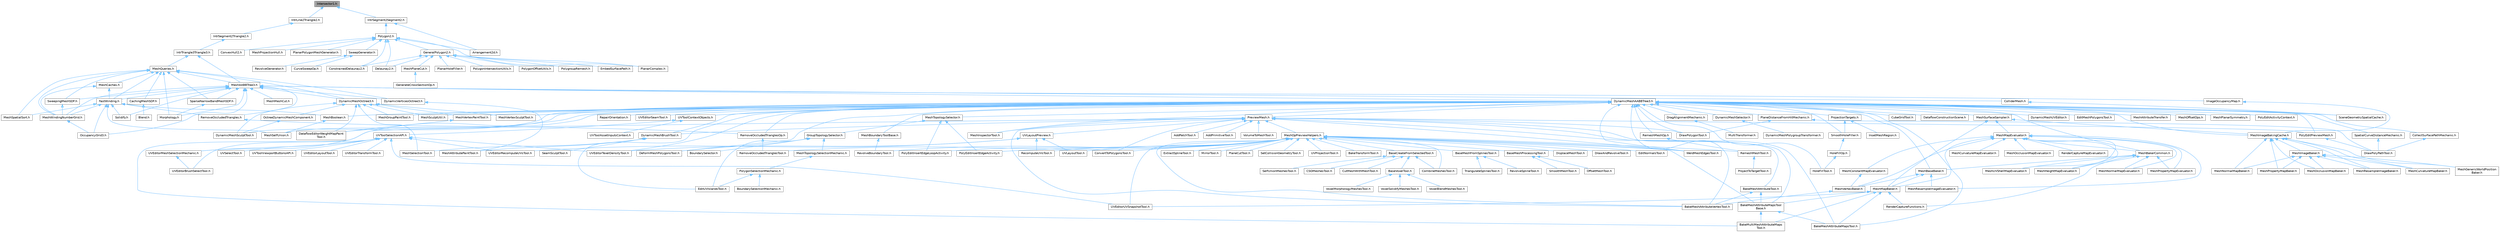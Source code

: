 digraph "Intersector1.h"
{
 // INTERACTIVE_SVG=YES
 // LATEX_PDF_SIZE
  bgcolor="transparent";
  edge [fontname=Helvetica,fontsize=10,labelfontname=Helvetica,labelfontsize=10];
  node [fontname=Helvetica,fontsize=10,shape=box,height=0.2,width=0.4];
  Node1 [id="Node000001",label="Intersector1.h",height=0.2,width=0.4,color="gray40", fillcolor="grey60", style="filled", fontcolor="black",tooltip=" "];
  Node1 -> Node2 [id="edge1_Node000001_Node000002",dir="back",color="steelblue1",style="solid",tooltip=" "];
  Node2 [id="Node000002",label="IntrLine2Triangle2.h",height=0.2,width=0.4,color="grey40", fillcolor="white", style="filled",URL="$d7/ddc/IntrLine2Triangle2_8h.html",tooltip=" "];
  Node2 -> Node3 [id="edge2_Node000002_Node000003",dir="back",color="steelblue1",style="solid",tooltip=" "];
  Node3 [id="Node000003",label="IntrSegment2Triangle2.h",height=0.2,width=0.4,color="grey40", fillcolor="white", style="filled",URL="$d3/dbf/IntrSegment2Triangle2_8h.html",tooltip=" "];
  Node3 -> Node4 [id="edge3_Node000003_Node000004",dir="back",color="steelblue1",style="solid",tooltip=" "];
  Node4 [id="Node000004",label="IntrTriangle3Triangle3.h",height=0.2,width=0.4,color="grey40", fillcolor="white", style="filled",URL="$df/d64/IntrTriangle3Triangle3_8h.html",tooltip=" "];
  Node4 -> Node5 [id="edge4_Node000004_Node000005",dir="back",color="steelblue1",style="solid",tooltip=" "];
  Node5 [id="Node000005",label="MeshAABBTree3.h",height=0.2,width=0.4,color="grey40", fillcolor="white", style="filled",URL="$d8/d90/MeshAABBTree3_8h.html",tooltip=" "];
  Node5 -> Node6 [id="edge5_Node000005_Node000006",dir="back",color="steelblue1",style="solid",tooltip=" "];
  Node6 [id="Node000006",label="CachingMeshSDF.h",height=0.2,width=0.4,color="grey40", fillcolor="white", style="filled",URL="$d3/de9/CachingMeshSDF_8h.html",tooltip=" "];
  Node6 -> Node7 [id="edge6_Node000006_Node000007",dir="back",color="steelblue1",style="solid",tooltip=" "];
  Node7 [id="Node000007",label="Blend.h",height=0.2,width=0.4,color="grey40", fillcolor="white", style="filled",URL="$d4/d80/Blend_8h.html",tooltip=" "];
  Node5 -> Node8 [id="edge7_Node000005_Node000008",dir="back",color="steelblue1",style="solid",tooltip=" "];
  Node8 [id="Node000008",label="ColliderMesh.h",height=0.2,width=0.4,color="grey40", fillcolor="white", style="filled",URL="$d8/d3c/ColliderMesh_8h.html",tooltip=" "];
  Node8 -> Node9 [id="edge8_Node000008_Node000009",dir="back",color="steelblue1",style="solid",tooltip=" "];
  Node9 [id="Node000009",label="SceneGeometrySpatialCache.h",height=0.2,width=0.4,color="grey40", fillcolor="white", style="filled",URL="$d6/d6f/SceneGeometrySpatialCache_8h.html",tooltip=" "];
  Node5 -> Node10 [id="edge9_Node000005_Node000010",dir="back",color="steelblue1",style="solid",tooltip=" "];
  Node10 [id="Node000010",label="DynamicMeshAABBTree3.h",height=0.2,width=0.4,color="grey40", fillcolor="white", style="filled",URL="$d5/d0d/DynamicMeshAABBTree3_8h.html",tooltip=" "];
  Node10 -> Node11 [id="edge10_Node000010_Node000011",dir="back",color="steelblue1",style="solid",tooltip=" "];
  Node11 [id="Node000011",label="BakeMeshAttributeMapsTool.h",height=0.2,width=0.4,color="grey40", fillcolor="white", style="filled",URL="$d8/d14/BakeMeshAttributeMapsTool_8h.html",tooltip=" "];
  Node10 -> Node12 [id="edge11_Node000010_Node000012",dir="back",color="steelblue1",style="solid",tooltip=" "];
  Node12 [id="Node000012",label="BakeMeshAttributeVertexTool.h",height=0.2,width=0.4,color="grey40", fillcolor="white", style="filled",URL="$d6/d76/BakeMeshAttributeVertexTool_8h.html",tooltip=" "];
  Node10 -> Node13 [id="edge12_Node000010_Node000013",dir="back",color="steelblue1",style="solid",tooltip=" "];
  Node13 [id="Node000013",label="CollectSurfacePathMechanic.h",height=0.2,width=0.4,color="grey40", fillcolor="white", style="filled",URL="$d5/dd0/CollectSurfacePathMechanic_8h.html",tooltip=" "];
  Node13 -> Node14 [id="edge13_Node000013_Node000014",dir="back",color="steelblue1",style="solid",tooltip=" "];
  Node14 [id="Node000014",label="DrawPolyPathTool.h",height=0.2,width=0.4,color="grey40", fillcolor="white", style="filled",URL="$dc/d3e/DrawPolyPathTool_8h.html",tooltip=" "];
  Node10 -> Node15 [id="edge14_Node000010_Node000015",dir="back",color="steelblue1",style="solid",tooltip=" "];
  Node15 [id="Node000015",label="CubeGridTool.h",height=0.2,width=0.4,color="grey40", fillcolor="white", style="filled",URL="$d3/d38/CubeGridTool_8h.html",tooltip=" "];
  Node10 -> Node16 [id="edge15_Node000010_Node000016",dir="back",color="steelblue1",style="solid",tooltip=" "];
  Node16 [id="Node000016",label="DataflowConstructionScene.h",height=0.2,width=0.4,color="grey40", fillcolor="white", style="filled",URL="$d7/d24/DataflowConstructionScene_8h.html",tooltip=" "];
  Node10 -> Node17 [id="edge16_Node000010_Node000017",dir="back",color="steelblue1",style="solid",tooltip=" "];
  Node17 [id="Node000017",label="DataflowEditorWeightMapPaint\lTool.h",height=0.2,width=0.4,color="grey40", fillcolor="white", style="filled",URL="$db/d46/DataflowEditorWeightMapPaintTool_8h.html",tooltip=" "];
  Node10 -> Node18 [id="edge17_Node000010_Node000018",dir="back",color="steelblue1",style="solid",tooltip=" "];
  Node18 [id="Node000018",label="DeformMeshPolygonsTool.h",height=0.2,width=0.4,color="grey40", fillcolor="white", style="filled",URL="$db/d72/DeformMeshPolygonsTool_8h.html",tooltip=" "];
  Node10 -> Node19 [id="edge18_Node000010_Node000019",dir="back",color="steelblue1",style="solid",tooltip=" "];
  Node19 [id="Node000019",label="DragAlignmentMechanic.h",height=0.2,width=0.4,color="grey40", fillcolor="white", style="filled",URL="$d1/d74/DragAlignmentMechanic_8h.html",tooltip=" "];
  Node19 -> Node20 [id="edge19_Node000019_Node000020",dir="back",color="steelblue1",style="solid",tooltip=" "];
  Node20 [id="Node000020",label="MultiTransformer.h",height=0.2,width=0.4,color="grey40", fillcolor="white", style="filled",URL="$d1/d6f/MultiTransformer_8h.html",tooltip=" "];
  Node10 -> Node21 [id="edge20_Node000010_Node000021",dir="back",color="steelblue1",style="solid",tooltip=" "];
  Node21 [id="Node000021",label="DrawPolygonTool.h",height=0.2,width=0.4,color="grey40", fillcolor="white", style="filled",URL="$d0/d15/DrawPolygonTool_8h.html",tooltip=" "];
  Node10 -> Node22 [id="edge21_Node000010_Node000022",dir="back",color="steelblue1",style="solid",tooltip=" "];
  Node22 [id="Node000022",label="DynamicMeshBrushTool.h",height=0.2,width=0.4,color="grey40", fillcolor="white", style="filled",URL="$da/d04/DynamicMeshBrushTool_8h.html",tooltip=" "];
  Node22 -> Node23 [id="edge22_Node000022_Node000023",dir="back",color="steelblue1",style="solid",tooltip=" "];
  Node23 [id="Node000023",label="MeshAttributePaintTool.h",height=0.2,width=0.4,color="grey40", fillcolor="white", style="filled",URL="$d3/d29/MeshAttributePaintTool_8h.html",tooltip=" "];
  Node22 -> Node24 [id="edge23_Node000022_Node000024",dir="back",color="steelblue1",style="solid",tooltip=" "];
  Node24 [id="Node000024",label="MeshSelectionTool.h",height=0.2,width=0.4,color="grey40", fillcolor="white", style="filled",URL="$d8/d80/MeshSelectionTool_8h.html",tooltip=" "];
  Node22 -> Node25 [id="edge24_Node000022_Node000025",dir="back",color="steelblue1",style="solid",tooltip=" "];
  Node25 [id="Node000025",label="SeamSculptTool.h",height=0.2,width=0.4,color="grey40", fillcolor="white", style="filled",URL="$d1/d31/SeamSculptTool_8h.html",tooltip=" "];
  Node10 -> Node26 [id="edge25_Node000010_Node000026",dir="back",color="steelblue1",style="solid",tooltip=" "];
  Node26 [id="Node000026",label="DynamicMeshSculptTool.h",height=0.2,width=0.4,color="grey40", fillcolor="white", style="filled",URL="$d6/d16/DynamicMeshSculptTool_8h.html",tooltip=" "];
  Node10 -> Node27 [id="edge26_Node000010_Node000027",dir="back",color="steelblue1",style="solid",tooltip=" "];
  Node27 [id="Node000027",label="DynamicMeshSelector.h",height=0.2,width=0.4,color="grey40", fillcolor="white", style="filled",URL="$dc/d01/DynamicMeshSelector_8h.html",tooltip=" "];
  Node27 -> Node28 [id="edge27_Node000027_Node000028",dir="back",color="steelblue1",style="solid",tooltip=" "];
  Node28 [id="Node000028",label="DynamicMeshPolygroupTransformer.h",height=0.2,width=0.4,color="grey40", fillcolor="white", style="filled",URL="$dc/db2/DynamicMeshPolygroupTransformer_8h.html",tooltip=" "];
  Node10 -> Node29 [id="edge28_Node000010_Node000029",dir="back",color="steelblue1",style="solid",tooltip=" "];
  Node29 [id="Node000029",label="DynamicMeshUVEditor.h",height=0.2,width=0.4,color="grey40", fillcolor="white", style="filled",URL="$d9/d1e/DynamicMeshUVEditor_8h.html",tooltip=" "];
  Node10 -> Node30 [id="edge29_Node000010_Node000030",dir="back",color="steelblue1",style="solid",tooltip=" "];
  Node30 [id="Node000030",label="EditMeshPolygonsTool.h",height=0.2,width=0.4,color="grey40", fillcolor="white", style="filled",URL="$d5/d72/EditMeshPolygonsTool_8h.html",tooltip=" "];
  Node10 -> Node31 [id="edge30_Node000010_Node000031",dir="back",color="steelblue1",style="solid",tooltip=" "];
  Node31 [id="Node000031",label="EditUVIslandsTool.h",height=0.2,width=0.4,color="grey40", fillcolor="white", style="filled",URL="$d0/de4/EditUVIslandsTool_8h.html",tooltip=" "];
  Node10 -> Node32 [id="edge31_Node000010_Node000032",dir="back",color="steelblue1",style="solid",tooltip=" "];
  Node32 [id="Node000032",label="HoleFillTool.h",height=0.2,width=0.4,color="grey40", fillcolor="white", style="filled",URL="$da/d02/HoleFillTool_8h.html",tooltip=" "];
  Node10 -> Node33 [id="edge32_Node000010_Node000033",dir="back",color="steelblue1",style="solid",tooltip=" "];
  Node33 [id="Node000033",label="MeshAttributeTransfer.h",height=0.2,width=0.4,color="grey40", fillcolor="white", style="filled",URL="$dc/d1c/MeshAttributeTransfer_8h.html",tooltip=" "];
  Node10 -> Node34 [id="edge33_Node000010_Node000034",dir="back",color="steelblue1",style="solid",tooltip=" "];
  Node34 [id="Node000034",label="MeshBakerCommon.h",height=0.2,width=0.4,color="grey40", fillcolor="white", style="filled",URL="$d9/d92/MeshBakerCommon_8h.html",tooltip=" "];
  Node34 -> Node35 [id="edge34_Node000034_Node000035",dir="back",color="steelblue1",style="solid",tooltip=" "];
  Node35 [id="Node000035",label="MeshBaseBaker.h",height=0.2,width=0.4,color="grey40", fillcolor="white", style="filled",URL="$d7/ddc/MeshBaseBaker_8h.html",tooltip=" "];
  Node35 -> Node36 [id="edge35_Node000035_Node000036",dir="back",color="steelblue1",style="solid",tooltip=" "];
  Node36 [id="Node000036",label="MeshMapBaker.h",height=0.2,width=0.4,color="grey40", fillcolor="white", style="filled",URL="$d5/d05/MeshMapBaker_8h.html",tooltip=" "];
  Node36 -> Node11 [id="edge36_Node000036_Node000011",dir="back",color="steelblue1",style="solid",tooltip=" "];
  Node36 -> Node37 [id="edge37_Node000036_Node000037",dir="back",color="steelblue1",style="solid",tooltip=" "];
  Node37 [id="Node000037",label="BakeMeshAttributeMapsTool\lBase.h",height=0.2,width=0.4,color="grey40", fillcolor="white", style="filled",URL="$dc/d68/BakeMeshAttributeMapsToolBase_8h.html",tooltip=" "];
  Node37 -> Node11 [id="edge38_Node000037_Node000011",dir="back",color="steelblue1",style="solid",tooltip=" "];
  Node37 -> Node38 [id="edge39_Node000037_Node000038",dir="back",color="steelblue1",style="solid",tooltip=" "];
  Node38 [id="Node000038",label="BakeMultiMeshAttributeMaps\lTool.h",height=0.2,width=0.4,color="grey40", fillcolor="white", style="filled",URL="$d7/d65/BakeMultiMeshAttributeMapsTool_8h.html",tooltip=" "];
  Node36 -> Node38 [id="edge40_Node000036_Node000038",dir="back",color="steelblue1",style="solid",tooltip=" "];
  Node36 -> Node39 [id="edge41_Node000036_Node000039",dir="back",color="steelblue1",style="solid",tooltip=" "];
  Node39 [id="Node000039",label="RenderCaptureFunctions.h",height=0.2,width=0.4,color="grey40", fillcolor="white", style="filled",URL="$d3/dc6/RenderCaptureFunctions_8h.html",tooltip=" "];
  Node36 -> Node40 [id="edge42_Node000036_Node000040",dir="back",color="steelblue1",style="solid",tooltip=" "];
  Node40 [id="Node000040",label="UVEditorUVSnapshotTool.h",height=0.2,width=0.4,color="grey40", fillcolor="white", style="filled",URL="$d4/dd6/UVEditorUVSnapshotTool_8h.html",tooltip=" "];
  Node35 -> Node41 [id="edge43_Node000035_Node000041",dir="back",color="steelblue1",style="solid",tooltip=" "];
  Node41 [id="Node000041",label="MeshResampleImageEvaluator.h",height=0.2,width=0.4,color="grey40", fillcolor="white", style="filled",URL="$df/de3/MeshResampleImageEvaluator_8h.html",tooltip=" "];
  Node35 -> Node42 [id="edge44_Node000035_Node000042",dir="back",color="steelblue1",style="solid",tooltip=" "];
  Node42 [id="Node000042",label="MeshVertexBaker.h",height=0.2,width=0.4,color="grey40", fillcolor="white", style="filled",URL="$df/d96/MeshVertexBaker_8h.html",tooltip=" "];
  Node42 -> Node12 [id="edge45_Node000042_Node000012",dir="back",color="steelblue1",style="solid",tooltip=" "];
  Node34 -> Node43 [id="edge46_Node000034_Node000043",dir="back",color="steelblue1",style="solid",tooltip=" "];
  Node43 [id="Node000043",label="MeshHeightMapEvaluator.h",height=0.2,width=0.4,color="grey40", fillcolor="white", style="filled",URL="$df/d45/MeshHeightMapEvaluator_8h.html",tooltip=" "];
  Node34 -> Node44 [id="edge47_Node000034_Node000044",dir="back",color="steelblue1",style="solid",tooltip=" "];
  Node44 [id="Node000044",label="MeshNormalMapEvaluator.h",height=0.2,width=0.4,color="grey40", fillcolor="white", style="filled",URL="$da/d03/MeshNormalMapEvaluator_8h.html",tooltip=" "];
  Node34 -> Node45 [id="edge48_Node000034_Node000045",dir="back",color="steelblue1",style="solid",tooltip=" "];
  Node45 [id="Node000045",label="MeshPropertyMapEvaluator.h",height=0.2,width=0.4,color="grey40", fillcolor="white", style="filled",URL="$d5/d6f/MeshPropertyMapEvaluator_8h.html",tooltip=" "];
  Node34 -> Node46 [id="edge49_Node000034_Node000046",dir="back",color="steelblue1",style="solid",tooltip=" "];
  Node46 [id="Node000046",label="MeshUVShellMapEvaluator.h",height=0.2,width=0.4,color="grey40", fillcolor="white", style="filled",URL="$da/d27/MeshUVShellMapEvaluator_8h.html",tooltip=" "];
  Node34 -> Node39 [id="edge50_Node000034_Node000039",dir="back",color="steelblue1",style="solid",tooltip=" "];
  Node10 -> Node35 [id="edge51_Node000010_Node000035",dir="back",color="steelblue1",style="solid",tooltip=" "];
  Node10 -> Node47 [id="edge52_Node000010_Node000047",dir="back",color="steelblue1",style="solid",tooltip=" "];
  Node47 [id="Node000047",label="MeshBoolean.h",height=0.2,width=0.4,color="grey40", fillcolor="white", style="filled",URL="$dc/d24/MeshBoolean_8h.html",tooltip=" "];
  Node47 -> Node48 [id="edge53_Node000047_Node000048",dir="back",color="steelblue1",style="solid",tooltip=" "];
  Node48 [id="Node000048",label="MeshSelfUnion.h",height=0.2,width=0.4,color="grey40", fillcolor="white", style="filled",URL="$d0/d5f/MeshSelfUnion_8h.html",tooltip=" "];
  Node10 -> Node49 [id="edge54_Node000010_Node000049",dir="back",color="steelblue1",style="solid",tooltip=" "];
  Node49 [id="Node000049",label="MeshBoundaryToolBase.h",height=0.2,width=0.4,color="grey40", fillcolor="white", style="filled",URL="$dd/da3/MeshBoundaryToolBase_8h.html",tooltip=" "];
  Node49 -> Node50 [id="edge55_Node000049_Node000050",dir="back",color="steelblue1",style="solid",tooltip=" "];
  Node50 [id="Node000050",label="RevolveBoundaryTool.h",height=0.2,width=0.4,color="grey40", fillcolor="white", style="filled",URL="$da/dce/RevolveBoundaryTool_8h.html",tooltip=" "];
  Node10 -> Node51 [id="edge56_Node000010_Node000051",dir="back",color="steelblue1",style="solid",tooltip=" "];
  Node51 [id="Node000051",label="MeshGroupPaintTool.h",height=0.2,width=0.4,color="grey40", fillcolor="white", style="filled",URL="$dd/d04/MeshGroupPaintTool_8h.html",tooltip=" "];
  Node10 -> Node52 [id="edge57_Node000010_Node000052",dir="back",color="steelblue1",style="solid",tooltip=" "];
  Node52 [id="Node000052",label="MeshImageBakingCache.h",height=0.2,width=0.4,color="grey40", fillcolor="white", style="filled",URL="$dd/d09/MeshImageBakingCache_8h.html",tooltip=" "];
  Node52 -> Node53 [id="edge58_Node000052_Node000053",dir="back",color="steelblue1",style="solid",tooltip=" "];
  Node53 [id="Node000053",label="MeshCurvatureMapBaker.h",height=0.2,width=0.4,color="grey40", fillcolor="white", style="filled",URL="$d8/ddd/MeshCurvatureMapBaker_8h.html",tooltip=" "];
  Node52 -> Node54 [id="edge59_Node000052_Node000054",dir="back",color="steelblue1",style="solid",tooltip=" "];
  Node54 [id="Node000054",label="MeshGenericWorldPosition\lBaker.h",height=0.2,width=0.4,color="grey40", fillcolor="white", style="filled",URL="$df/d9a/MeshGenericWorldPositionBaker_8h.html",tooltip=" "];
  Node52 -> Node55 [id="edge60_Node000052_Node000055",dir="back",color="steelblue1",style="solid",tooltip=" "];
  Node55 [id="Node000055",label="MeshImageBaker.h",height=0.2,width=0.4,color="grey40", fillcolor="white", style="filled",URL="$df/d35/MeshImageBaker_8h.html",tooltip=" "];
  Node55 -> Node53 [id="edge61_Node000055_Node000053",dir="back",color="steelblue1",style="solid",tooltip=" "];
  Node55 -> Node54 [id="edge62_Node000055_Node000054",dir="back",color="steelblue1",style="solid",tooltip=" "];
  Node55 -> Node56 [id="edge63_Node000055_Node000056",dir="back",color="steelblue1",style="solid",tooltip=" "];
  Node56 [id="Node000056",label="MeshNormalMapBaker.h",height=0.2,width=0.4,color="grey40", fillcolor="white", style="filled",URL="$d5/dff/MeshNormalMapBaker_8h.html",tooltip=" "];
  Node55 -> Node57 [id="edge64_Node000055_Node000057",dir="back",color="steelblue1",style="solid",tooltip=" "];
  Node57 [id="Node000057",label="MeshOcclusionMapBaker.h",height=0.2,width=0.4,color="grey40", fillcolor="white", style="filled",URL="$dd/d77/MeshOcclusionMapBaker_8h.html",tooltip=" "];
  Node55 -> Node58 [id="edge65_Node000055_Node000058",dir="back",color="steelblue1",style="solid",tooltip=" "];
  Node58 [id="Node000058",label="MeshPropertyMapBaker.h",height=0.2,width=0.4,color="grey40", fillcolor="white", style="filled",URL="$d1/dcf/MeshPropertyMapBaker_8h.html",tooltip=" "];
  Node55 -> Node59 [id="edge66_Node000055_Node000059",dir="back",color="steelblue1",style="solid",tooltip=" "];
  Node59 [id="Node000059",label="MeshResampleImageBaker.h",height=0.2,width=0.4,color="grey40", fillcolor="white", style="filled",URL="$d4/d00/MeshResampleImageBaker_8h.html",tooltip=" "];
  Node52 -> Node56 [id="edge67_Node000052_Node000056",dir="back",color="steelblue1",style="solid",tooltip=" "];
  Node52 -> Node57 [id="edge68_Node000052_Node000057",dir="back",color="steelblue1",style="solid",tooltip=" "];
  Node52 -> Node58 [id="edge69_Node000052_Node000058",dir="back",color="steelblue1",style="solid",tooltip=" "];
  Node52 -> Node59 [id="edge70_Node000052_Node000059",dir="back",color="steelblue1",style="solid",tooltip=" "];
  Node10 -> Node60 [id="edge71_Node000010_Node000060",dir="back",color="steelblue1",style="solid",tooltip=" "];
  Node60 [id="Node000060",label="MeshInspectorTool.h",height=0.2,width=0.4,color="grey40", fillcolor="white", style="filled",URL="$de/da1/MeshInspectorTool_8h.html",tooltip=" "];
  Node10 -> Node61 [id="edge72_Node000010_Node000061",dir="back",color="steelblue1",style="solid",tooltip=" "];
  Node61 [id="Node000061",label="MeshOffsetOps.h",height=0.2,width=0.4,color="grey40", fillcolor="white", style="filled",URL="$da/d6c/MeshOffsetOps_8h.html",tooltip=" "];
  Node10 -> Node62 [id="edge73_Node000010_Node000062",dir="back",color="steelblue1",style="solid",tooltip=" "];
  Node62 [id="Node000062",label="MeshPlanarSymmetry.h",height=0.2,width=0.4,color="grey40", fillcolor="white", style="filled",URL="$d7/d1d/MeshPlanarSymmetry_8h.html",tooltip=" "];
  Node10 -> Node63 [id="edge74_Node000010_Node000063",dir="back",color="steelblue1",style="solid",tooltip=" "];
  Node63 [id="Node000063",label="MeshSculptUtil.h",height=0.2,width=0.4,color="grey40", fillcolor="white", style="filled",URL="$dc/de1/MeshSculptUtil_8h.html",tooltip=" "];
  Node10 -> Node48 [id="edge75_Node000010_Node000048",dir="back",color="steelblue1",style="solid",tooltip=" "];
  Node10 -> Node64 [id="edge76_Node000010_Node000064",dir="back",color="steelblue1",style="solid",tooltip=" "];
  Node64 [id="Node000064",label="MeshSurfaceSampler.h",height=0.2,width=0.4,color="grey40", fillcolor="white", style="filled",URL="$de/d0c/MeshSurfaceSampler_8h.html",tooltip=" "];
  Node64 -> Node52 [id="edge77_Node000064_Node000052",dir="back",color="steelblue1",style="solid",tooltip=" "];
  Node64 -> Node36 [id="edge78_Node000064_Node000036",dir="back",color="steelblue1",style="solid",tooltip=" "];
  Node64 -> Node65 [id="edge79_Node000064_Node000065",dir="back",color="steelblue1",style="solid",tooltip=" "];
  Node65 [id="Node000065",label="MeshMapEvaluator.h",height=0.2,width=0.4,color="grey40", fillcolor="white", style="filled",URL="$d1/d1f/MeshMapEvaluator_8h.html",tooltip=" "];
  Node65 -> Node34 [id="edge80_Node000065_Node000034",dir="back",color="steelblue1",style="solid",tooltip=" "];
  Node65 -> Node66 [id="edge81_Node000065_Node000066",dir="back",color="steelblue1",style="solid",tooltip=" "];
  Node66 [id="Node000066",label="MeshConstantMapEvaluator.h",height=0.2,width=0.4,color="grey40", fillcolor="white", style="filled",URL="$dd/dfb/MeshConstantMapEvaluator_8h.html",tooltip=" "];
  Node66 -> Node42 [id="edge82_Node000066_Node000042",dir="back",color="steelblue1",style="solid",tooltip=" "];
  Node65 -> Node67 [id="edge83_Node000065_Node000067",dir="back",color="steelblue1",style="solid",tooltip=" "];
  Node67 [id="Node000067",label="MeshCurvatureMapEvaluator.h",height=0.2,width=0.4,color="grey40", fillcolor="white", style="filled",URL="$d6/dc0/MeshCurvatureMapEvaluator_8h.html",tooltip=" "];
  Node65 -> Node43 [id="edge84_Node000065_Node000043",dir="back",color="steelblue1",style="solid",tooltip=" "];
  Node65 -> Node36 [id="edge85_Node000065_Node000036",dir="back",color="steelblue1",style="solid",tooltip=" "];
  Node65 -> Node44 [id="edge86_Node000065_Node000044",dir="back",color="steelblue1",style="solid",tooltip=" "];
  Node65 -> Node68 [id="edge87_Node000065_Node000068",dir="back",color="steelblue1",style="solid",tooltip=" "];
  Node68 [id="Node000068",label="MeshOcclusionMapEvaluator.h",height=0.2,width=0.4,color="grey40", fillcolor="white", style="filled",URL="$d5/dc2/MeshOcclusionMapEvaluator_8h.html",tooltip=" "];
  Node65 -> Node45 [id="edge88_Node000065_Node000045",dir="back",color="steelblue1",style="solid",tooltip=" "];
  Node65 -> Node41 [id="edge89_Node000065_Node000041",dir="back",color="steelblue1",style="solid",tooltip=" "];
  Node65 -> Node46 [id="edge90_Node000065_Node000046",dir="back",color="steelblue1",style="solid",tooltip=" "];
  Node65 -> Node42 [id="edge91_Node000065_Node000042",dir="back",color="steelblue1",style="solid",tooltip=" "];
  Node65 -> Node69 [id="edge92_Node000065_Node000069",dir="back",color="steelblue1",style="solid",tooltip=" "];
  Node69 [id="Node000069",label="RenderCaptureMapEvaluator.h",height=0.2,width=0.4,color="grey40", fillcolor="white", style="filled",URL="$d0/d5c/RenderCaptureMapEvaluator_8h.html",tooltip=" "];
  Node10 -> Node70 [id="edge93_Node000010_Node000070",dir="back",color="steelblue1",style="solid",tooltip=" "];
  Node70 [id="Node000070",label="MeshTopologySelector.h",height=0.2,width=0.4,color="grey40", fillcolor="white", style="filled",URL="$d1/db0/MeshTopologySelector_8h.html",tooltip=" "];
  Node70 -> Node71 [id="edge94_Node000070_Node000071",dir="back",color="steelblue1",style="solid",tooltip=" "];
  Node71 [id="Node000071",label="GroupTopologySelector.h",height=0.2,width=0.4,color="grey40", fillcolor="white", style="filled",URL="$dc/dfe/GroupTopologySelector_8h.html",tooltip=" "];
  Node71 -> Node72 [id="edge95_Node000071_Node000072",dir="back",color="steelblue1",style="solid",tooltip=" "];
  Node72 [id="Node000072",label="BoundarySelector.h",height=0.2,width=0.4,color="grey40", fillcolor="white", style="filled",URL="$db/dc2/BoundarySelector_8h.html",tooltip=" "];
  Node71 -> Node18 [id="edge96_Node000071_Node000018",dir="back",color="steelblue1",style="solid",tooltip=" "];
  Node71 -> Node31 [id="edge97_Node000071_Node000031",dir="back",color="steelblue1",style="solid",tooltip=" "];
  Node71 -> Node73 [id="edge98_Node000071_Node000073",dir="back",color="steelblue1",style="solid",tooltip=" "];
  Node73 [id="Node000073",label="MeshTopologySelectionMechanic.h",height=0.2,width=0.4,color="grey40", fillcolor="white", style="filled",URL="$d5/d15/MeshTopologySelectionMechanic_8h.html",tooltip=" "];
  Node73 -> Node74 [id="edge99_Node000073_Node000074",dir="back",color="steelblue1",style="solid",tooltip=" "];
  Node74 [id="Node000074",label="PolygonSelectionMechanic.h",height=0.2,width=0.4,color="grey40", fillcolor="white", style="filled",URL="$da/dff/PolygonSelectionMechanic_8h.html",tooltip=" "];
  Node74 -> Node75 [id="edge100_Node000074_Node000075",dir="back",color="steelblue1",style="solid",tooltip=" "];
  Node75 [id="Node000075",label="BoundarySelectionMechanic.h",height=0.2,width=0.4,color="grey40", fillcolor="white", style="filled",URL="$d8/dd6/BoundarySelectionMechanic_8h.html",tooltip=" "];
  Node74 -> Node31 [id="edge101_Node000074_Node000031",dir="back",color="steelblue1",style="solid",tooltip=" "];
  Node70 -> Node76 [id="edge102_Node000070_Node000076",dir="back",color="steelblue1",style="solid",tooltip=" "];
  Node76 [id="Node000076",label="PolyEditInsertEdgeActivity.h",height=0.2,width=0.4,color="grey40", fillcolor="white", style="filled",URL="$d1/d26/PolyEditInsertEdgeActivity_8h.html",tooltip=" "];
  Node70 -> Node77 [id="edge103_Node000070_Node000077",dir="back",color="steelblue1",style="solid",tooltip=" "];
  Node77 [id="Node000077",label="PolyEditInsertEdgeLoopActivity.h",height=0.2,width=0.4,color="grey40", fillcolor="white", style="filled",URL="$d5/d37/PolyEditInsertEdgeLoopActivity_8h.html",tooltip=" "];
  Node10 -> Node78 [id="edge104_Node000010_Node000078",dir="back",color="steelblue1",style="solid",tooltip=" "];
  Node78 [id="Node000078",label="MeshVertexPaintTool.h",height=0.2,width=0.4,color="grey40", fillcolor="white", style="filled",URL="$db/d74/MeshVertexPaintTool_8h.html",tooltip=" "];
  Node78 -> Node17 [id="edge105_Node000078_Node000017",dir="back",color="steelblue1",style="solid",tooltip=" "];
  Node10 -> Node79 [id="edge106_Node000010_Node000079",dir="back",color="steelblue1",style="solid",tooltip=" "];
  Node79 [id="Node000079",label="MeshVertexSculptTool.h",height=0.2,width=0.4,color="grey40", fillcolor="white", style="filled",URL="$dc/da6/MeshVertexSculptTool_8h.html",tooltip=" "];
  Node10 -> Node80 [id="edge107_Node000010_Node000080",dir="back",color="steelblue1",style="solid",tooltip=" "];
  Node80 [id="Node000080",label="PlaneDistanceFromHitMechanic.h",height=0.2,width=0.4,color="grey40", fillcolor="white", style="filled",URL="$dc/dea/PlaneDistanceFromHitMechanic_8h.html",tooltip=" "];
  Node80 -> Node14 [id="edge108_Node000080_Node000014",dir="back",color="steelblue1",style="solid",tooltip=" "];
  Node80 -> Node21 [id="edge109_Node000080_Node000021",dir="back",color="steelblue1",style="solid",tooltip=" "];
  Node10 -> Node81 [id="edge110_Node000010_Node000081",dir="back",color="steelblue1",style="solid",tooltip=" "];
  Node81 [id="Node000081",label="PolyEditActivityContext.h",height=0.2,width=0.4,color="grey40", fillcolor="white", style="filled",URL="$d8/d66/PolyEditActivityContext_8h.html",tooltip=" "];
  Node10 -> Node82 [id="edge111_Node000010_Node000082",dir="back",color="steelblue1",style="solid",tooltip=" "];
  Node82 [id="Node000082",label="PolyEditPreviewMesh.h",height=0.2,width=0.4,color="grey40", fillcolor="white", style="filled",URL="$d2/de8/PolyEditPreviewMesh_8h.html",tooltip=" "];
  Node82 -> Node14 [id="edge112_Node000082_Node000014",dir="back",color="steelblue1",style="solid",tooltip=" "];
  Node10 -> Node83 [id="edge113_Node000010_Node000083",dir="back",color="steelblue1",style="solid",tooltip=" "];
  Node83 [id="Node000083",label="PreviewMesh.h",height=0.2,width=0.4,color="grey40", fillcolor="white", style="filled",URL="$d6/d30/PreviewMesh_8h.html",tooltip=" "];
  Node83 -> Node84 [id="edge114_Node000083_Node000084",dir="back",color="steelblue1",style="solid",tooltip=" "];
  Node84 [id="Node000084",label="AddPatchTool.h",height=0.2,width=0.4,color="grey40", fillcolor="white", style="filled",URL="$d5/deb/AddPatchTool_8h.html",tooltip=" "];
  Node83 -> Node85 [id="edge115_Node000083_Node000085",dir="back",color="steelblue1",style="solid",tooltip=" "];
  Node85 [id="Node000085",label="AddPrimitiveTool.h",height=0.2,width=0.4,color="grey40", fillcolor="white", style="filled",URL="$d5/dbf/AddPrimitiveTool_8h.html",tooltip=" "];
  Node83 -> Node11 [id="edge116_Node000083_Node000011",dir="back",color="steelblue1",style="solid",tooltip=" "];
  Node83 -> Node37 [id="edge117_Node000083_Node000037",dir="back",color="steelblue1",style="solid",tooltip=" "];
  Node83 -> Node86 [id="edge118_Node000083_Node000086",dir="back",color="steelblue1",style="solid",tooltip=" "];
  Node86 [id="Node000086",label="BakeMeshAttributeTool.h",height=0.2,width=0.4,color="grey40", fillcolor="white", style="filled",URL="$d0/d82/BakeMeshAttributeTool_8h.html",tooltip=" "];
  Node86 -> Node37 [id="edge119_Node000086_Node000037",dir="back",color="steelblue1",style="solid",tooltip=" "];
  Node86 -> Node12 [id="edge120_Node000086_Node000012",dir="back",color="steelblue1",style="solid",tooltip=" "];
  Node83 -> Node12 [id="edge121_Node000083_Node000012",dir="back",color="steelblue1",style="solid",tooltip=" "];
  Node83 -> Node38 [id="edge122_Node000083_Node000038",dir="back",color="steelblue1",style="solid",tooltip=" "];
  Node83 -> Node87 [id="edge123_Node000083_Node000087",dir="back",color="steelblue1",style="solid",tooltip=" "];
  Node87 [id="Node000087",label="ConvertToPolygonsTool.h",height=0.2,width=0.4,color="grey40", fillcolor="white", style="filled",URL="$d7/d5a/ConvertToPolygonsTool_8h.html",tooltip=" "];
  Node83 -> Node21 [id="edge124_Node000083_Node000021",dir="back",color="steelblue1",style="solid",tooltip=" "];
  Node83 -> Node22 [id="edge125_Node000083_Node000022",dir="back",color="steelblue1",style="solid",tooltip=" "];
  Node83 -> Node60 [id="edge126_Node000083_Node000060",dir="back",color="steelblue1",style="solid",tooltip=" "];
  Node83 -> Node88 [id="edge127_Node000083_Node000088",dir="back",color="steelblue1",style="solid",tooltip=" "];
  Node88 [id="Node000088",label="MeshOpPreviewHelpers.h",height=0.2,width=0.4,color="grey40", fillcolor="white", style="filled",URL="$de/d33/MeshOpPreviewHelpers_8h.html",tooltip=" "];
  Node88 -> Node37 [id="edge128_Node000088_Node000037",dir="back",color="steelblue1",style="solid",tooltip=" "];
  Node88 -> Node12 [id="edge129_Node000088_Node000012",dir="back",color="steelblue1",style="solid",tooltip=" "];
  Node88 -> Node89 [id="edge130_Node000088_Node000089",dir="back",color="steelblue1",style="solid",tooltip=" "];
  Node89 [id="Node000089",label="BakeTransformTool.h",height=0.2,width=0.4,color="grey40", fillcolor="white", style="filled",URL="$dc/d39/BakeTransformTool_8h.html",tooltip=" "];
  Node88 -> Node90 [id="edge131_Node000088_Node000090",dir="back",color="steelblue1",style="solid",tooltip=" "];
  Node90 [id="Node000090",label="BaseCreateFromSelectedTool.h",height=0.2,width=0.4,color="grey40", fillcolor="white", style="filled",URL="$de/dc7/BaseCreateFromSelectedTool_8h.html",tooltip=" "];
  Node90 -> Node91 [id="edge132_Node000090_Node000091",dir="back",color="steelblue1",style="solid",tooltip=" "];
  Node91 [id="Node000091",label="BaseVoxelTool.h",height=0.2,width=0.4,color="grey40", fillcolor="white", style="filled",URL="$db/d63/BaseVoxelTool_8h.html",tooltip=" "];
  Node91 -> Node92 [id="edge133_Node000091_Node000092",dir="back",color="steelblue1",style="solid",tooltip=" "];
  Node92 [id="Node000092",label="VoxelBlendMeshesTool.h",height=0.2,width=0.4,color="grey40", fillcolor="white", style="filled",URL="$da/d0e/VoxelBlendMeshesTool_8h.html",tooltip=" "];
  Node91 -> Node93 [id="edge134_Node000091_Node000093",dir="back",color="steelblue1",style="solid",tooltip=" "];
  Node93 [id="Node000093",label="VoxelMorphologyMeshesTool.h",height=0.2,width=0.4,color="grey40", fillcolor="white", style="filled",URL="$dc/d30/VoxelMorphologyMeshesTool_8h.html",tooltip=" "];
  Node91 -> Node94 [id="edge135_Node000091_Node000094",dir="back",color="steelblue1",style="solid",tooltip=" "];
  Node94 [id="Node000094",label="VoxelSolidifyMeshesTool.h",height=0.2,width=0.4,color="grey40", fillcolor="white", style="filled",URL="$de/da2/VoxelSolidifyMeshesTool_8h.html",tooltip=" "];
  Node90 -> Node95 [id="edge136_Node000090_Node000095",dir="back",color="steelblue1",style="solid",tooltip=" "];
  Node95 [id="Node000095",label="CSGMeshesTool.h",height=0.2,width=0.4,color="grey40", fillcolor="white", style="filled",URL="$db/dd1/CSGMeshesTool_8h.html",tooltip=" "];
  Node90 -> Node96 [id="edge137_Node000090_Node000096",dir="back",color="steelblue1",style="solid",tooltip=" "];
  Node96 [id="Node000096",label="CombineMeshesTool.h",height=0.2,width=0.4,color="grey40", fillcolor="white", style="filled",URL="$dd/da3/CombineMeshesTool_8h.html",tooltip=" "];
  Node90 -> Node97 [id="edge138_Node000090_Node000097",dir="back",color="steelblue1",style="solid",tooltip=" "];
  Node97 [id="Node000097",label="CutMeshWithMeshTool.h",height=0.2,width=0.4,color="grey40", fillcolor="white", style="filled",URL="$d2/d2c/CutMeshWithMeshTool_8h.html",tooltip=" "];
  Node90 -> Node98 [id="edge139_Node000090_Node000098",dir="back",color="steelblue1",style="solid",tooltip=" "];
  Node98 [id="Node000098",label="SelfUnionMeshesTool.h",height=0.2,width=0.4,color="grey40", fillcolor="white", style="filled",URL="$dc/dad/SelfUnionMeshesTool_8h.html",tooltip=" "];
  Node88 -> Node99 [id="edge140_Node000088_Node000099",dir="back",color="steelblue1",style="solid",tooltip=" "];
  Node99 [id="Node000099",label="BaseMeshFromSplinesTool.h",height=0.2,width=0.4,color="grey40", fillcolor="white", style="filled",URL="$da/d31/BaseMeshFromSplinesTool_8h.html",tooltip=" "];
  Node99 -> Node100 [id="edge141_Node000099_Node000100",dir="back",color="steelblue1",style="solid",tooltip=" "];
  Node100 [id="Node000100",label="RevolveSplineTool.h",height=0.2,width=0.4,color="grey40", fillcolor="white", style="filled",URL="$d3/d36/RevolveSplineTool_8h.html",tooltip=" "];
  Node99 -> Node101 [id="edge142_Node000099_Node000101",dir="back",color="steelblue1",style="solid",tooltip=" "];
  Node101 [id="Node000101",label="TriangulateSplinesTool.h",height=0.2,width=0.4,color="grey40", fillcolor="white", style="filled",URL="$d9/de6/TriangulateSplinesTool_8h.html",tooltip=" "];
  Node88 -> Node102 [id="edge143_Node000088_Node000102",dir="back",color="steelblue1",style="solid",tooltip=" "];
  Node102 [id="Node000102",label="BaseMeshProcessingTool.h",height=0.2,width=0.4,color="grey40", fillcolor="white", style="filled",URL="$d4/d77/BaseMeshProcessingTool_8h.html",tooltip=" "];
  Node102 -> Node103 [id="edge144_Node000102_Node000103",dir="back",color="steelblue1",style="solid",tooltip=" "];
  Node103 [id="Node000103",label="OffsetMeshTool.h",height=0.2,width=0.4,color="grey40", fillcolor="white", style="filled",URL="$da/d01/OffsetMeshTool_8h.html",tooltip=" "];
  Node102 -> Node104 [id="edge145_Node000102_Node000104",dir="back",color="steelblue1",style="solid",tooltip=" "];
  Node104 [id="Node000104",label="SmoothMeshTool.h",height=0.2,width=0.4,color="grey40", fillcolor="white", style="filled",URL="$da/da9/SmoothMeshTool_8h.html",tooltip=" "];
  Node88 -> Node96 [id="edge146_Node000088_Node000096",dir="back",color="steelblue1",style="solid",tooltip=" "];
  Node88 -> Node87 [id="edge147_Node000088_Node000087",dir="back",color="steelblue1",style="solid",tooltip=" "];
  Node88 -> Node105 [id="edge148_Node000088_Node000105",dir="back",color="steelblue1",style="solid",tooltip=" "];
  Node105 [id="Node000105",label="DisplaceMeshTool.h",height=0.2,width=0.4,color="grey40", fillcolor="white", style="filled",URL="$da/d28/DisplaceMeshTool_8h.html",tooltip=" "];
  Node88 -> Node106 [id="edge149_Node000088_Node000106",dir="back",color="steelblue1",style="solid",tooltip=" "];
  Node106 [id="Node000106",label="DrawAndRevolveTool.h",height=0.2,width=0.4,color="grey40", fillcolor="white", style="filled",URL="$d8/d06/DrawAndRevolveTool_8h.html",tooltip=" "];
  Node88 -> Node107 [id="edge150_Node000088_Node000107",dir="back",color="steelblue1",style="solid",tooltip=" "];
  Node107 [id="Node000107",label="EditNormalsTool.h",height=0.2,width=0.4,color="grey40", fillcolor="white", style="filled",URL="$de/d53/EditNormalsTool_8h.html",tooltip=" "];
  Node88 -> Node108 [id="edge151_Node000088_Node000108",dir="back",color="steelblue1",style="solid",tooltip=" "];
  Node108 [id="Node000108",label="ExtractSplineTool.h",height=0.2,width=0.4,color="grey40", fillcolor="white", style="filled",URL="$d3/d4d/ExtractSplineTool_8h.html",tooltip=" "];
  Node88 -> Node109 [id="edge152_Node000088_Node000109",dir="back",color="steelblue1",style="solid",tooltip=" "];
  Node109 [id="Node000109",label="MirrorTool.h",height=0.2,width=0.4,color="grey40", fillcolor="white", style="filled",URL="$d3/dc9/MirrorTool_8h.html",tooltip=" "];
  Node88 -> Node110 [id="edge153_Node000088_Node000110",dir="back",color="steelblue1",style="solid",tooltip=" "];
  Node110 [id="Node000110",label="PlaneCutTool.h",height=0.2,width=0.4,color="grey40", fillcolor="white", style="filled",URL="$dd/def/PlaneCutTool_8h.html",tooltip=" "];
  Node88 -> Node76 [id="edge154_Node000088_Node000076",dir="back",color="steelblue1",style="solid",tooltip=" "];
  Node88 -> Node77 [id="edge155_Node000088_Node000077",dir="back",color="steelblue1",style="solid",tooltip=" "];
  Node88 -> Node111 [id="edge156_Node000088_Node000111",dir="back",color="steelblue1",style="solid",tooltip=" "];
  Node111 [id="Node000111",label="RecomputeUVsTool.h",height=0.2,width=0.4,color="grey40", fillcolor="white", style="filled",URL="$d0/d92/RecomputeUVsTool_8h.html",tooltip=" "];
  Node88 -> Node112 [id="edge157_Node000088_Node000112",dir="back",color="steelblue1",style="solid",tooltip=" "];
  Node112 [id="Node000112",label="RemeshMeshTool.h",height=0.2,width=0.4,color="grey40", fillcolor="white", style="filled",URL="$dc/dd6/RemeshMeshTool_8h.html",tooltip=" "];
  Node112 -> Node113 [id="edge158_Node000112_Node000113",dir="back",color="steelblue1",style="solid",tooltip=" "];
  Node113 [id="Node000113",label="ProjectToTargetTool.h",height=0.2,width=0.4,color="grey40", fillcolor="white", style="filled",URL="$d3/daa/ProjectToTargetTool_8h.html",tooltip=" "];
  Node88 -> Node114 [id="edge159_Node000088_Node000114",dir="back",color="steelblue1",style="solid",tooltip=" "];
  Node114 [id="Node000114",label="RemoveOccludedTrianglesTool.h",height=0.2,width=0.4,color="grey40", fillcolor="white", style="filled",URL="$d9/da1/RemoveOccludedTrianglesTool_8h.html",tooltip=" "];
  Node88 -> Node50 [id="edge160_Node000088_Node000050",dir="back",color="steelblue1",style="solid",tooltip=" "];
  Node88 -> Node115 [id="edge161_Node000088_Node000115",dir="back",color="steelblue1",style="solid",tooltip=" "];
  Node115 [id="Node000115",label="SetCollisionGeometryTool.h",height=0.2,width=0.4,color="grey40", fillcolor="white", style="filled",URL="$d0/de6/SetCollisionGeometryTool_8h.html",tooltip=" "];
  Node88 -> Node40 [id="edge162_Node000088_Node000040",dir="back",color="steelblue1",style="solid",tooltip=" "];
  Node88 -> Node116 [id="edge163_Node000088_Node000116",dir="back",color="steelblue1",style="solid",tooltip=" "];
  Node116 [id="Node000116",label="UVLayoutTool.h",height=0.2,width=0.4,color="grey40", fillcolor="white", style="filled",URL="$d6/d89/UVLayoutTool_8h.html",tooltip=" "];
  Node88 -> Node117 [id="edge164_Node000088_Node000117",dir="back",color="steelblue1",style="solid",tooltip=" "];
  Node117 [id="Node000117",label="UVProjectionTool.h",height=0.2,width=0.4,color="grey40", fillcolor="white", style="filled",URL="$d5/d4f/UVProjectionTool_8h.html",tooltip=" "];
  Node88 -> Node118 [id="edge165_Node000088_Node000118",dir="back",color="steelblue1",style="solid",tooltip=" "];
  Node118 [id="Node000118",label="WeldMeshEdgesTool.h",height=0.2,width=0.4,color="grey40", fillcolor="white", style="filled",URL="$d5/d6e/WeldMeshEdgesTool_8h.html",tooltip=" "];
  Node83 -> Node82 [id="edge166_Node000083_Node000082",dir="back",color="steelblue1",style="solid",tooltip=" "];
  Node83 -> Node119 [id="edge167_Node000083_Node000119",dir="back",color="steelblue1",style="solid",tooltip=" "];
  Node119 [id="Node000119",label="UVLayoutPreview.h",height=0.2,width=0.4,color="grey40", fillcolor="white", style="filled",URL="$dd/d16/UVLayoutPreview_8h.html",tooltip=" "];
  Node119 -> Node111 [id="edge168_Node000119_Node000111",dir="back",color="steelblue1",style="solid",tooltip=" "];
  Node119 -> Node120 [id="edge169_Node000119_Node000120",dir="back",color="steelblue1",style="solid",tooltip=" "];
  Node120 [id="Node000120",label="UVEditorRecomputeUVsTool.h",height=0.2,width=0.4,color="grey40", fillcolor="white", style="filled",URL="$d2/db8/UVEditorRecomputeUVsTool_8h.html",tooltip=" "];
  Node119 -> Node121 [id="edge170_Node000119_Node000121",dir="back",color="steelblue1",style="solid",tooltip=" "];
  Node121 [id="Node000121",label="UVEditorTexelDensityTool.h",height=0.2,width=0.4,color="grey40", fillcolor="white", style="filled",URL="$d0/d8b/UVEditorTexelDensityTool_8h.html",tooltip=" "];
  Node119 -> Node116 [id="edge171_Node000119_Node000116",dir="back",color="steelblue1",style="solid",tooltip=" "];
  Node83 -> Node122 [id="edge172_Node000083_Node000122",dir="back",color="steelblue1",style="solid",tooltip=" "];
  Node122 [id="Node000122",label="VolumeToMeshTool.h",height=0.2,width=0.4,color="grey40", fillcolor="white", style="filled",URL="$de/d64/VolumeToMeshTool_8h.html",tooltip=" "];
  Node83 -> Node118 [id="edge173_Node000083_Node000118",dir="back",color="steelblue1",style="solid",tooltip=" "];
  Node10 -> Node123 [id="edge174_Node000010_Node000123",dir="back",color="steelblue1",style="solid",tooltip=" "];
  Node123 [id="Node000123",label="ProjectionTargets.h",height=0.2,width=0.4,color="grey40", fillcolor="white", style="filled",URL="$d5/de2/ProjectionTargets_8h.html",tooltip=" "];
  Node123 -> Node124 [id="edge175_Node000123_Node000124",dir="back",color="steelblue1",style="solid",tooltip=" "];
  Node124 [id="Node000124",label="InsetMeshRegion.h",height=0.2,width=0.4,color="grey40", fillcolor="white", style="filled",URL="$d2/d25/InsetMeshRegion_8h.html",tooltip=" "];
  Node123 -> Node125 [id="edge176_Node000123_Node000125",dir="back",color="steelblue1",style="solid",tooltip=" "];
  Node125 [id="Node000125",label="SmoothHoleFiller.h",height=0.2,width=0.4,color="grey40", fillcolor="white", style="filled",URL="$de/dd9/SmoothHoleFiller_8h.html",tooltip=" "];
  Node125 -> Node126 [id="edge177_Node000125_Node000126",dir="back",color="steelblue1",style="solid",tooltip=" "];
  Node126 [id="Node000126",label="HoleFillOp.h",height=0.2,width=0.4,color="grey40", fillcolor="white", style="filled",URL="$da/d47/HoleFillOp_8h.html",tooltip=" "];
  Node126 -> Node32 [id="edge178_Node000126_Node000032",dir="back",color="steelblue1",style="solid",tooltip=" "];
  Node10 -> Node127 [id="edge179_Node000010_Node000127",dir="back",color="steelblue1",style="solid",tooltip=" "];
  Node127 [id="Node000127",label="RemeshMeshOp.h",height=0.2,width=0.4,color="grey40", fillcolor="white", style="filled",URL="$d5/d2c/RemeshMeshOp_8h.html",tooltip=" "];
  Node127 -> Node112 [id="edge180_Node000127_Node000112",dir="back",color="steelblue1",style="solid",tooltip=" "];
  Node10 -> Node128 [id="edge181_Node000010_Node000128",dir="back",color="steelblue1",style="solid",tooltip=" "];
  Node128 [id="Node000128",label="RemoveOccludedTrianglesOp.h",height=0.2,width=0.4,color="grey40", fillcolor="white", style="filled",URL="$d2/d39/RemoveOccludedTrianglesOp_8h.html",tooltip=" "];
  Node128 -> Node114 [id="edge182_Node000128_Node000114",dir="back",color="steelblue1",style="solid",tooltip=" "];
  Node10 -> Node129 [id="edge183_Node000010_Node000129",dir="back",color="steelblue1",style="solid",tooltip=" "];
  Node129 [id="Node000129",label="RepairOrientation.h",height=0.2,width=0.4,color="grey40", fillcolor="white", style="filled",URL="$dc/d47/RepairOrientation_8h.html",tooltip=" "];
  Node10 -> Node9 [id="edge184_Node000010_Node000009",dir="back",color="steelblue1",style="solid",tooltip=" "];
  Node10 -> Node125 [id="edge185_Node000010_Node000125",dir="back",color="steelblue1",style="solid",tooltip=" "];
  Node10 -> Node130 [id="edge186_Node000010_Node000130",dir="back",color="steelblue1",style="solid",tooltip=" "];
  Node130 [id="Node000130",label="SpatialCurveDistanceMechanic.h",height=0.2,width=0.4,color="grey40", fillcolor="white", style="filled",URL="$d3/d29/SpatialCurveDistanceMechanic_8h.html",tooltip=" "];
  Node130 -> Node14 [id="edge187_Node000130_Node000014",dir="back",color="steelblue1",style="solid",tooltip=" "];
  Node10 -> Node131 [id="edge188_Node000010_Node000131",dir="back",color="steelblue1",style="solid",tooltip=" "];
  Node131 [id="Node000131",label="UVEditorMeshSelectionMechanic.h",height=0.2,width=0.4,color="grey40", fillcolor="white", style="filled",URL="$d2/d73/UVEditorMeshSelectionMechanic_8h.html",tooltip=" "];
  Node131 -> Node132 [id="edge189_Node000131_Node000132",dir="back",color="steelblue1",style="solid",tooltip=" "];
  Node132 [id="Node000132",label="UVEditorBrushSelectTool.h",height=0.2,width=0.4,color="grey40", fillcolor="white", style="filled",URL="$dd/d97/UVEditorBrushSelectTool_8h.html",tooltip=" "];
  Node10 -> Node133 [id="edge190_Node000010_Node000133",dir="back",color="steelblue1",style="solid",tooltip=" "];
  Node133 [id="Node000133",label="UVEditorSeamTool.h",height=0.2,width=0.4,color="grey40", fillcolor="white", style="filled",URL="$d1/dab/UVEditorSeamTool_8h.html",tooltip=" "];
  Node10 -> Node121 [id="edge191_Node000010_Node000121",dir="back",color="steelblue1",style="solid",tooltip=" "];
  Node10 -> Node134 [id="edge192_Node000010_Node000134",dir="back",color="steelblue1",style="solid",tooltip=" "];
  Node134 [id="Node000134",label="UVToolContextObjects.h",height=0.2,width=0.4,color="grey40", fillcolor="white", style="filled",URL="$d1/d13/UVToolContextObjects_8h.html",tooltip=" "];
  Node134 -> Node135 [id="edge193_Node000134_Node000135",dir="back",color="steelblue1",style="solid",tooltip=" "];
  Node135 [id="Node000135",label="UVToolAssetInputsContext.h",height=0.2,width=0.4,color="grey40", fillcolor="white", style="filled",URL="$de/d4b/UVToolAssetInputsContext_8h.html",tooltip=" "];
  Node134 -> Node136 [id="edge194_Node000134_Node000136",dir="back",color="steelblue1",style="solid",tooltip=" "];
  Node136 [id="Node000136",label="UVToolSelectionAPI.h",height=0.2,width=0.4,color="grey40", fillcolor="white", style="filled",URL="$d0/d40/UVToolSelectionAPI_8h.html",tooltip=" "];
  Node136 -> Node132 [id="edge195_Node000136_Node000132",dir="back",color="steelblue1",style="solid",tooltip=" "];
  Node136 -> Node137 [id="edge196_Node000136_Node000137",dir="back",color="steelblue1",style="solid",tooltip=" "];
  Node137 [id="Node000137",label="UVEditorLayoutTool.h",height=0.2,width=0.4,color="grey40", fillcolor="white", style="filled",URL="$d5/dd1/UVEditorLayoutTool_8h.html",tooltip=" "];
  Node136 -> Node131 [id="edge197_Node000136_Node000131",dir="back",color="steelblue1",style="solid",tooltip=" "];
  Node136 -> Node120 [id="edge198_Node000136_Node000120",dir="back",color="steelblue1",style="solid",tooltip=" "];
  Node136 -> Node121 [id="edge199_Node000136_Node000121",dir="back",color="steelblue1",style="solid",tooltip=" "];
  Node136 -> Node138 [id="edge200_Node000136_Node000138",dir="back",color="steelblue1",style="solid",tooltip=" "];
  Node138 [id="Node000138",label="UVEditorTransformTool.h",height=0.2,width=0.4,color="grey40", fillcolor="white", style="filled",URL="$dc/db2/UVEditorTransformTool_8h.html",tooltip=" "];
  Node136 -> Node40 [id="edge201_Node000136_Node000040",dir="back",color="steelblue1",style="solid",tooltip=" "];
  Node136 -> Node139 [id="edge202_Node000136_Node000139",dir="back",color="steelblue1",style="solid",tooltip=" "];
  Node139 [id="Node000139",label="UVSelectTool.h",height=0.2,width=0.4,color="grey40", fillcolor="white", style="filled",URL="$de/d40/UVSelectTool_8h.html",tooltip=" "];
  Node136 -> Node140 [id="edge203_Node000136_Node000140",dir="back",color="steelblue1",style="solid",tooltip=" "];
  Node140 [id="Node000140",label="UVToolViewportButtonsAPI.h",height=0.2,width=0.4,color="grey40", fillcolor="white", style="filled",URL="$d0/d27/UVToolViewportButtonsAPI_8h.html",tooltip=" "];
  Node10 -> Node118 [id="edge204_Node000010_Node000118",dir="back",color="steelblue1",style="solid",tooltip=" "];
  Node5 -> Node141 [id="edge205_Node000005_Node000141",dir="back",color="steelblue1",style="solid",tooltip=" "];
  Node141 [id="Node000141",label="DynamicMeshOctree3.h",height=0.2,width=0.4,color="grey40", fillcolor="white", style="filled",URL="$d8/d9f/DynamicMeshOctree3_8h.html",tooltip=" "];
  Node141 -> Node17 [id="edge206_Node000141_Node000017",dir="back",color="steelblue1",style="solid",tooltip=" "];
  Node141 -> Node26 [id="edge207_Node000141_Node000026",dir="back",color="steelblue1",style="solid",tooltip=" "];
  Node141 -> Node51 [id="edge208_Node000141_Node000051",dir="back",color="steelblue1",style="solid",tooltip=" "];
  Node141 -> Node63 [id="edge209_Node000141_Node000063",dir="back",color="steelblue1",style="solid",tooltip=" "];
  Node141 -> Node24 [id="edge210_Node000141_Node000024",dir="back",color="steelblue1",style="solid",tooltip=" "];
  Node141 -> Node78 [id="edge211_Node000141_Node000078",dir="back",color="steelblue1",style="solid",tooltip=" "];
  Node141 -> Node79 [id="edge212_Node000141_Node000079",dir="back",color="steelblue1",style="solid",tooltip=" "];
  Node141 -> Node142 [id="edge213_Node000141_Node000142",dir="back",color="steelblue1",style="solid",tooltip=" "];
  Node142 [id="Node000142",label="OctreeDynamicMeshComponent.h",height=0.2,width=0.4,color="grey40", fillcolor="white", style="filled",URL="$d9/d19/OctreeDynamicMeshComponent_8h.html",tooltip=" "];
  Node142 -> Node26 [id="edge214_Node000142_Node000026",dir="back",color="steelblue1",style="solid",tooltip=" "];
  Node5 -> Node143 [id="edge215_Node000005_Node000143",dir="back",color="steelblue1",style="solid",tooltip=" "];
  Node143 [id="Node000143",label="DynamicVerticesOctree3.h",height=0.2,width=0.4,color="grey40", fillcolor="white", style="filled",URL="$df/d7e/DynamicVerticesOctree3_8h.html",tooltip=" "];
  Node143 -> Node23 [id="edge216_Node000143_Node000023",dir="back",color="steelblue1",style="solid",tooltip=" "];
  Node5 -> Node144 [id="edge217_Node000005_Node000144",dir="back",color="steelblue1",style="solid",tooltip=" "];
  Node144 [id="Node000144",label="FastWinding.h",height=0.2,width=0.4,color="grey40", fillcolor="white", style="filled",URL="$d0/df7/FastWinding_8h.html",tooltip=" "];
  Node144 -> Node47 [id="edge218_Node000144_Node000047",dir="back",color="steelblue1",style="solid",tooltip=" "];
  Node144 -> Node48 [id="edge219_Node000144_Node000048",dir="back",color="steelblue1",style="solid",tooltip=" "];
  Node144 -> Node145 [id="edge220_Node000144_Node000145",dir="back",color="steelblue1",style="solid",tooltip=" "];
  Node145 [id="Node000145",label="MeshSpatialSort.h",height=0.2,width=0.4,color="grey40", fillcolor="white", style="filled",URL="$d5/d25/MeshSpatialSort_8h.html",tooltip=" "];
  Node144 -> Node146 [id="edge221_Node000144_Node000146",dir="back",color="steelblue1",style="solid",tooltip=" "];
  Node146 [id="Node000146",label="MeshWindingNumberGrid.h",height=0.2,width=0.4,color="grey40", fillcolor="white", style="filled",URL="$de/df0/MeshWindingNumberGrid_8h.html",tooltip=" "];
  Node146 -> Node147 [id="edge222_Node000146_Node000147",dir="back",color="steelblue1",style="solid",tooltip=" "];
  Node147 [id="Node000147",label="OccupancyGrid3.h",height=0.2,width=0.4,color="grey40", fillcolor="white", style="filled",URL="$d5/d63/OccupancyGrid3_8h.html",tooltip=" "];
  Node144 -> Node147 [id="edge223_Node000144_Node000147",dir="back",color="steelblue1",style="solid",tooltip=" "];
  Node144 -> Node148 [id="edge224_Node000144_Node000148",dir="back",color="steelblue1",style="solid",tooltip=" "];
  Node148 [id="Node000148",label="RemoveOccludedTriangles.h",height=0.2,width=0.4,color="grey40", fillcolor="white", style="filled",URL="$dc/d7b/RemoveOccludedTriangles_8h.html",tooltip=" "];
  Node148 -> Node128 [id="edge225_Node000148_Node000128",dir="back",color="steelblue1",style="solid",tooltip=" "];
  Node144 -> Node149 [id="edge226_Node000144_Node000149",dir="back",color="steelblue1",style="solid",tooltip=" "];
  Node149 [id="Node000149",label="Solidify.h",height=0.2,width=0.4,color="grey40", fillcolor="white", style="filled",URL="$d0/ded/Solidify_8h.html",tooltip=" "];
  Node5 -> Node150 [id="edge227_Node000005_Node000150",dir="back",color="steelblue1",style="solid",tooltip=" "];
  Node150 [id="Node000150",label="ImageOccupancyMap.h",height=0.2,width=0.4,color="grey40", fillcolor="white", style="filled",URL="$d6/dca/ImageOccupancyMap_8h.html",tooltip=" "];
  Node150 -> Node52 [id="edge228_Node000150_Node000052",dir="back",color="steelblue1",style="solid",tooltip=" "];
  Node5 -> Node151 [id="edge229_Node000005_Node000151",dir="back",color="steelblue1",style="solid",tooltip=" "];
  Node151 [id="Node000151",label="MeshMeshCut.h",height=0.2,width=0.4,color="grey40", fillcolor="white", style="filled",URL="$de/d82/MeshMeshCut_8h.html",tooltip=" "];
  Node5 -> Node146 [id="edge230_Node000005_Node000146",dir="back",color="steelblue1",style="solid",tooltip=" "];
  Node5 -> Node152 [id="edge231_Node000005_Node000152",dir="back",color="steelblue1",style="solid",tooltip=" "];
  Node152 [id="Node000152",label="Morphology.h",height=0.2,width=0.4,color="grey40", fillcolor="white", style="filled",URL="$d7/d60/Morphology_8h.html",tooltip=" "];
  Node5 -> Node147 [id="edge232_Node000005_Node000147",dir="back",color="steelblue1",style="solid",tooltip=" "];
  Node5 -> Node148 [id="edge233_Node000005_Node000148",dir="back",color="steelblue1",style="solid",tooltip=" "];
  Node5 -> Node149 [id="edge234_Node000005_Node000149",dir="back",color="steelblue1",style="solid",tooltip=" "];
  Node5 -> Node153 [id="edge235_Node000005_Node000153",dir="back",color="steelblue1",style="solid",tooltip=" "];
  Node153 [id="Node000153",label="SparseNarrowBandMeshSDF.h",height=0.2,width=0.4,color="grey40", fillcolor="white", style="filled",URL="$d2/d60/SparseNarrowBandMeshSDF_8h.html",tooltip=" "];
  Node153 -> Node152 [id="edge236_Node000153_Node000152",dir="back",color="steelblue1",style="solid",tooltip=" "];
  Node5 -> Node154 [id="edge237_Node000005_Node000154",dir="back",color="steelblue1",style="solid",tooltip=" "];
  Node154 [id="Node000154",label="SweepingMeshSDF.h",height=0.2,width=0.4,color="grey40", fillcolor="white", style="filled",URL="$d9/d76/SweepingMeshSDF_8h.html",tooltip=" "];
  Node154 -> Node146 [id="edge238_Node000154_Node000146",dir="back",color="steelblue1",style="solid",tooltip=" "];
  Node4 -> Node155 [id="edge239_Node000004_Node000155",dir="back",color="steelblue1",style="solid",tooltip=" "];
  Node155 [id="Node000155",label="MeshQueries.h",height=0.2,width=0.4,color="grey40", fillcolor="white", style="filled",URL="$d1/d76/MeshQueries_8h.html",tooltip=" "];
  Node155 -> Node6 [id="edge240_Node000155_Node000006",dir="back",color="steelblue1",style="solid",tooltip=" "];
  Node155 -> Node141 [id="edge241_Node000155_Node000141",dir="back",color="steelblue1",style="solid",tooltip=" "];
  Node155 -> Node143 [id="edge242_Node000155_Node000143",dir="back",color="steelblue1",style="solid",tooltip=" "];
  Node155 -> Node144 [id="edge243_Node000155_Node000144",dir="back",color="steelblue1",style="solid",tooltip=" "];
  Node155 -> Node5 [id="edge244_Node000155_Node000005",dir="back",color="steelblue1",style="solid",tooltip=" "];
  Node155 -> Node156 [id="edge245_Node000155_Node000156",dir="back",color="steelblue1",style="solid",tooltip=" "];
  Node156 [id="Node000156",label="MeshCaches.h",height=0.2,width=0.4,color="grey40", fillcolor="white", style="filled",URL="$d4/d5e/MeshCaches_8h.html",tooltip=" "];
  Node156 -> Node144 [id="edge246_Node000156_Node000144",dir="back",color="steelblue1",style="solid",tooltip=" "];
  Node156 -> Node146 [id="edge247_Node000156_Node000146",dir="back",color="steelblue1",style="solid",tooltip=" "];
  Node155 -> Node145 [id="edge248_Node000155_Node000145",dir="back",color="steelblue1",style="solid",tooltip=" "];
  Node155 -> Node146 [id="edge249_Node000155_Node000146",dir="back",color="steelblue1",style="solid",tooltip=" "];
  Node155 -> Node152 [id="edge250_Node000155_Node000152",dir="back",color="steelblue1",style="solid",tooltip=" "];
  Node155 -> Node153 [id="edge251_Node000155_Node000153",dir="back",color="steelblue1",style="solid",tooltip=" "];
  Node155 -> Node154 [id="edge252_Node000155_Node000154",dir="back",color="steelblue1",style="solid",tooltip=" "];
  Node1 -> Node157 [id="edge253_Node000001_Node000157",dir="back",color="steelblue1",style="solid",tooltip=" "];
  Node157 [id="Node000157",label="IntrSegment2Segment2.h",height=0.2,width=0.4,color="grey40", fillcolor="white", style="filled",URL="$db/d0d/IntrSegment2Segment2_8h.html",tooltip=" "];
  Node157 -> Node158 [id="edge254_Node000157_Node000158",dir="back",color="steelblue1",style="solid",tooltip=" "];
  Node158 [id="Node000158",label="Arrangement2d.h",height=0.2,width=0.4,color="grey40", fillcolor="white", style="filled",URL="$de/d7e/Arrangement2d_8h.html",tooltip=" "];
  Node157 -> Node159 [id="edge255_Node000157_Node000159",dir="back",color="steelblue1",style="solid",tooltip=" "];
  Node159 [id="Node000159",label="Polygon2.h",height=0.2,width=0.4,color="grey40", fillcolor="white", style="filled",URL="$d7/d51/Polygon2_8h.html",tooltip=" "];
  Node159 -> Node158 [id="edge256_Node000159_Node000158",dir="back",color="steelblue1",style="solid",tooltip=" "];
  Node159 -> Node160 [id="edge257_Node000159_Node000160",dir="back",color="steelblue1",style="solid",tooltip=" "];
  Node160 [id="Node000160",label="ConstrainedDelaunay2.h",height=0.2,width=0.4,color="grey40", fillcolor="white", style="filled",URL="$de/dbf/ConstrainedDelaunay2_8h.html",tooltip=" "];
  Node159 -> Node161 [id="edge258_Node000159_Node000161",dir="back",color="steelblue1",style="solid",tooltip=" "];
  Node161 [id="Node000161",label="ConvexHull2.h",height=0.2,width=0.4,color="grey40", fillcolor="white", style="filled",URL="$df/dc5/ConvexHull2_8h.html",tooltip=" "];
  Node159 -> Node162 [id="edge259_Node000159_Node000162",dir="back",color="steelblue1",style="solid",tooltip=" "];
  Node162 [id="Node000162",label="Delaunay2.h",height=0.2,width=0.4,color="grey40", fillcolor="white", style="filled",URL="$d2/d4c/Delaunay2_8h.html",tooltip=" "];
  Node159 -> Node163 [id="edge260_Node000159_Node000163",dir="back",color="steelblue1",style="solid",tooltip=" "];
  Node163 [id="Node000163",label="GeneralPolygon2.h",height=0.2,width=0.4,color="grey40", fillcolor="white", style="filled",URL="$d2/d10/GeneralPolygon2_8h.html",tooltip=" "];
  Node163 -> Node160 [id="edge261_Node000163_Node000160",dir="back",color="steelblue1",style="solid",tooltip=" "];
  Node163 -> Node162 [id="edge262_Node000163_Node000162",dir="back",color="steelblue1",style="solid",tooltip=" "];
  Node163 -> Node164 [id="edge263_Node000163_Node000164",dir="back",color="steelblue1",style="solid",tooltip=" "];
  Node164 [id="Node000164",label="EmbedSurfacePath.h",height=0.2,width=0.4,color="grey40", fillcolor="white", style="filled",URL="$d6/da4/EmbedSurfacePath_8h.html",tooltip=" "];
  Node163 -> Node165 [id="edge264_Node000163_Node000165",dir="back",color="steelblue1",style="solid",tooltip=" "];
  Node165 [id="Node000165",label="MeshPlaneCut.h",height=0.2,width=0.4,color="grey40", fillcolor="white", style="filled",URL="$d1/d3d/MeshPlaneCut_8h.html",tooltip=" "];
  Node165 -> Node166 [id="edge265_Node000165_Node000166",dir="back",color="steelblue1",style="solid",tooltip=" "];
  Node166 [id="Node000166",label="GenerateCrossSectionOp.h",height=0.2,width=0.4,color="grey40", fillcolor="white", style="filled",URL="$d2/d21/GenerateCrossSectionOp_8h.html",tooltip=" "];
  Node163 -> Node167 [id="edge266_Node000163_Node000167",dir="back",color="steelblue1",style="solid",tooltip=" "];
  Node167 [id="Node000167",label="PlanarComplex.h",height=0.2,width=0.4,color="grey40", fillcolor="white", style="filled",URL="$dc/dcc/PlanarComplex_8h.html",tooltip=" "];
  Node163 -> Node168 [id="edge267_Node000163_Node000168",dir="back",color="steelblue1",style="solid",tooltip=" "];
  Node168 [id="Node000168",label="PlanarHoleFiller.h",height=0.2,width=0.4,color="grey40", fillcolor="white", style="filled",URL="$df/d0f/PlanarHoleFiller_8h.html",tooltip=" "];
  Node163 -> Node169 [id="edge268_Node000163_Node000169",dir="back",color="steelblue1",style="solid",tooltip=" "];
  Node169 [id="Node000169",label="PolygonIntersectionUtils.h",height=0.2,width=0.4,color="grey40", fillcolor="white", style="filled",URL="$d6/d8c/PolygonIntersectionUtils_8h.html",tooltip=" "];
  Node163 -> Node170 [id="edge269_Node000163_Node000170",dir="back",color="steelblue1",style="solid",tooltip=" "];
  Node170 [id="Node000170",label="PolygonOffsetUtils.h",height=0.2,width=0.4,color="grey40", fillcolor="white", style="filled",URL="$d6/dd5/PolygonOffsetUtils_8h.html",tooltip=" "];
  Node163 -> Node171 [id="edge270_Node000163_Node000171",dir="back",color="steelblue1",style="solid",tooltip=" "];
  Node171 [id="Node000171",label="PolygroupRemesh.h",height=0.2,width=0.4,color="grey40", fillcolor="white", style="filled",URL="$d7/df6/PolygroupRemesh_8h.html",tooltip=" "];
  Node159 -> Node172 [id="edge271_Node000159_Node000172",dir="back",color="steelblue1",style="solid",tooltip=" "];
  Node172 [id="Node000172",label="MeshProjectionHull.h",height=0.2,width=0.4,color="grey40", fillcolor="white", style="filled",URL="$dc/d5e/MeshProjectionHull_8h.html",tooltip=" "];
  Node159 -> Node167 [id="edge272_Node000159_Node000167",dir="back",color="steelblue1",style="solid",tooltip=" "];
  Node159 -> Node173 [id="edge273_Node000159_Node000173",dir="back",color="steelblue1",style="solid",tooltip=" "];
  Node173 [id="Node000173",label="PlanarPolygonMeshGenerator.h",height=0.2,width=0.4,color="grey40", fillcolor="white", style="filled",URL="$d4/db4/PlanarPolygonMeshGenerator_8h.html",tooltip=" "];
  Node159 -> Node174 [id="edge274_Node000159_Node000174",dir="back",color="steelblue1",style="solid",tooltip=" "];
  Node174 [id="Node000174",label="SweepGenerator.h",height=0.2,width=0.4,color="grey40", fillcolor="white", style="filled",URL="$df/dab/SweepGenerator_8h.html",tooltip=" "];
  Node174 -> Node175 [id="edge275_Node000174_Node000175",dir="back",color="steelblue1",style="solid",tooltip=" "];
  Node175 [id="Node000175",label="CurveSweepOp.h",height=0.2,width=0.4,color="grey40", fillcolor="white", style="filled",URL="$da/d58/CurveSweepOp_8h.html",tooltip=" "];
  Node174 -> Node176 [id="edge276_Node000174_Node000176",dir="back",color="steelblue1",style="solid",tooltip=" "];
  Node176 [id="Node000176",label="RevolveGenerator.h",height=0.2,width=0.4,color="grey40", fillcolor="white", style="filled",URL="$dd/d0a/RevolveGenerator_8h.html",tooltip=" "];
}
